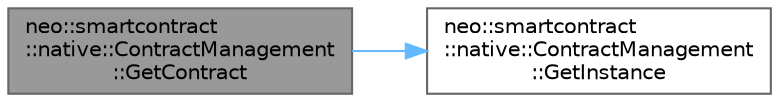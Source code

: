 digraph "neo::smartcontract::native::ContractManagement::GetContract"
{
 // LATEX_PDF_SIZE
  bgcolor="transparent";
  edge [fontname=Helvetica,fontsize=10,labelfontname=Helvetica,labelfontsize=10];
  node [fontname=Helvetica,fontsize=10,shape=box,height=0.2,width=0.4];
  rankdir="LR";
  Node1 [id="Node000001",label="neo::smartcontract\l::native::ContractManagement\l::GetContract",height=0.2,width=0.4,color="gray40", fillcolor="grey60", style="filled", fontcolor="black",tooltip="Gets a contract (overload for DataCache)."];
  Node1 -> Node2 [id="edge2_Node000001_Node000002",color="steelblue1",style="solid",tooltip=" "];
  Node2 [id="Node000002",label="neo::smartcontract\l::native::ContractManagement\l::GetInstance",height=0.2,width=0.4,color="grey40", fillcolor="white", style="filled",URL="$classneo_1_1smartcontract_1_1native_1_1_contract_management.html#a3a6a33bfaa5763d7888d6be182f2ca72",tooltip="Gets the instance."];
}
